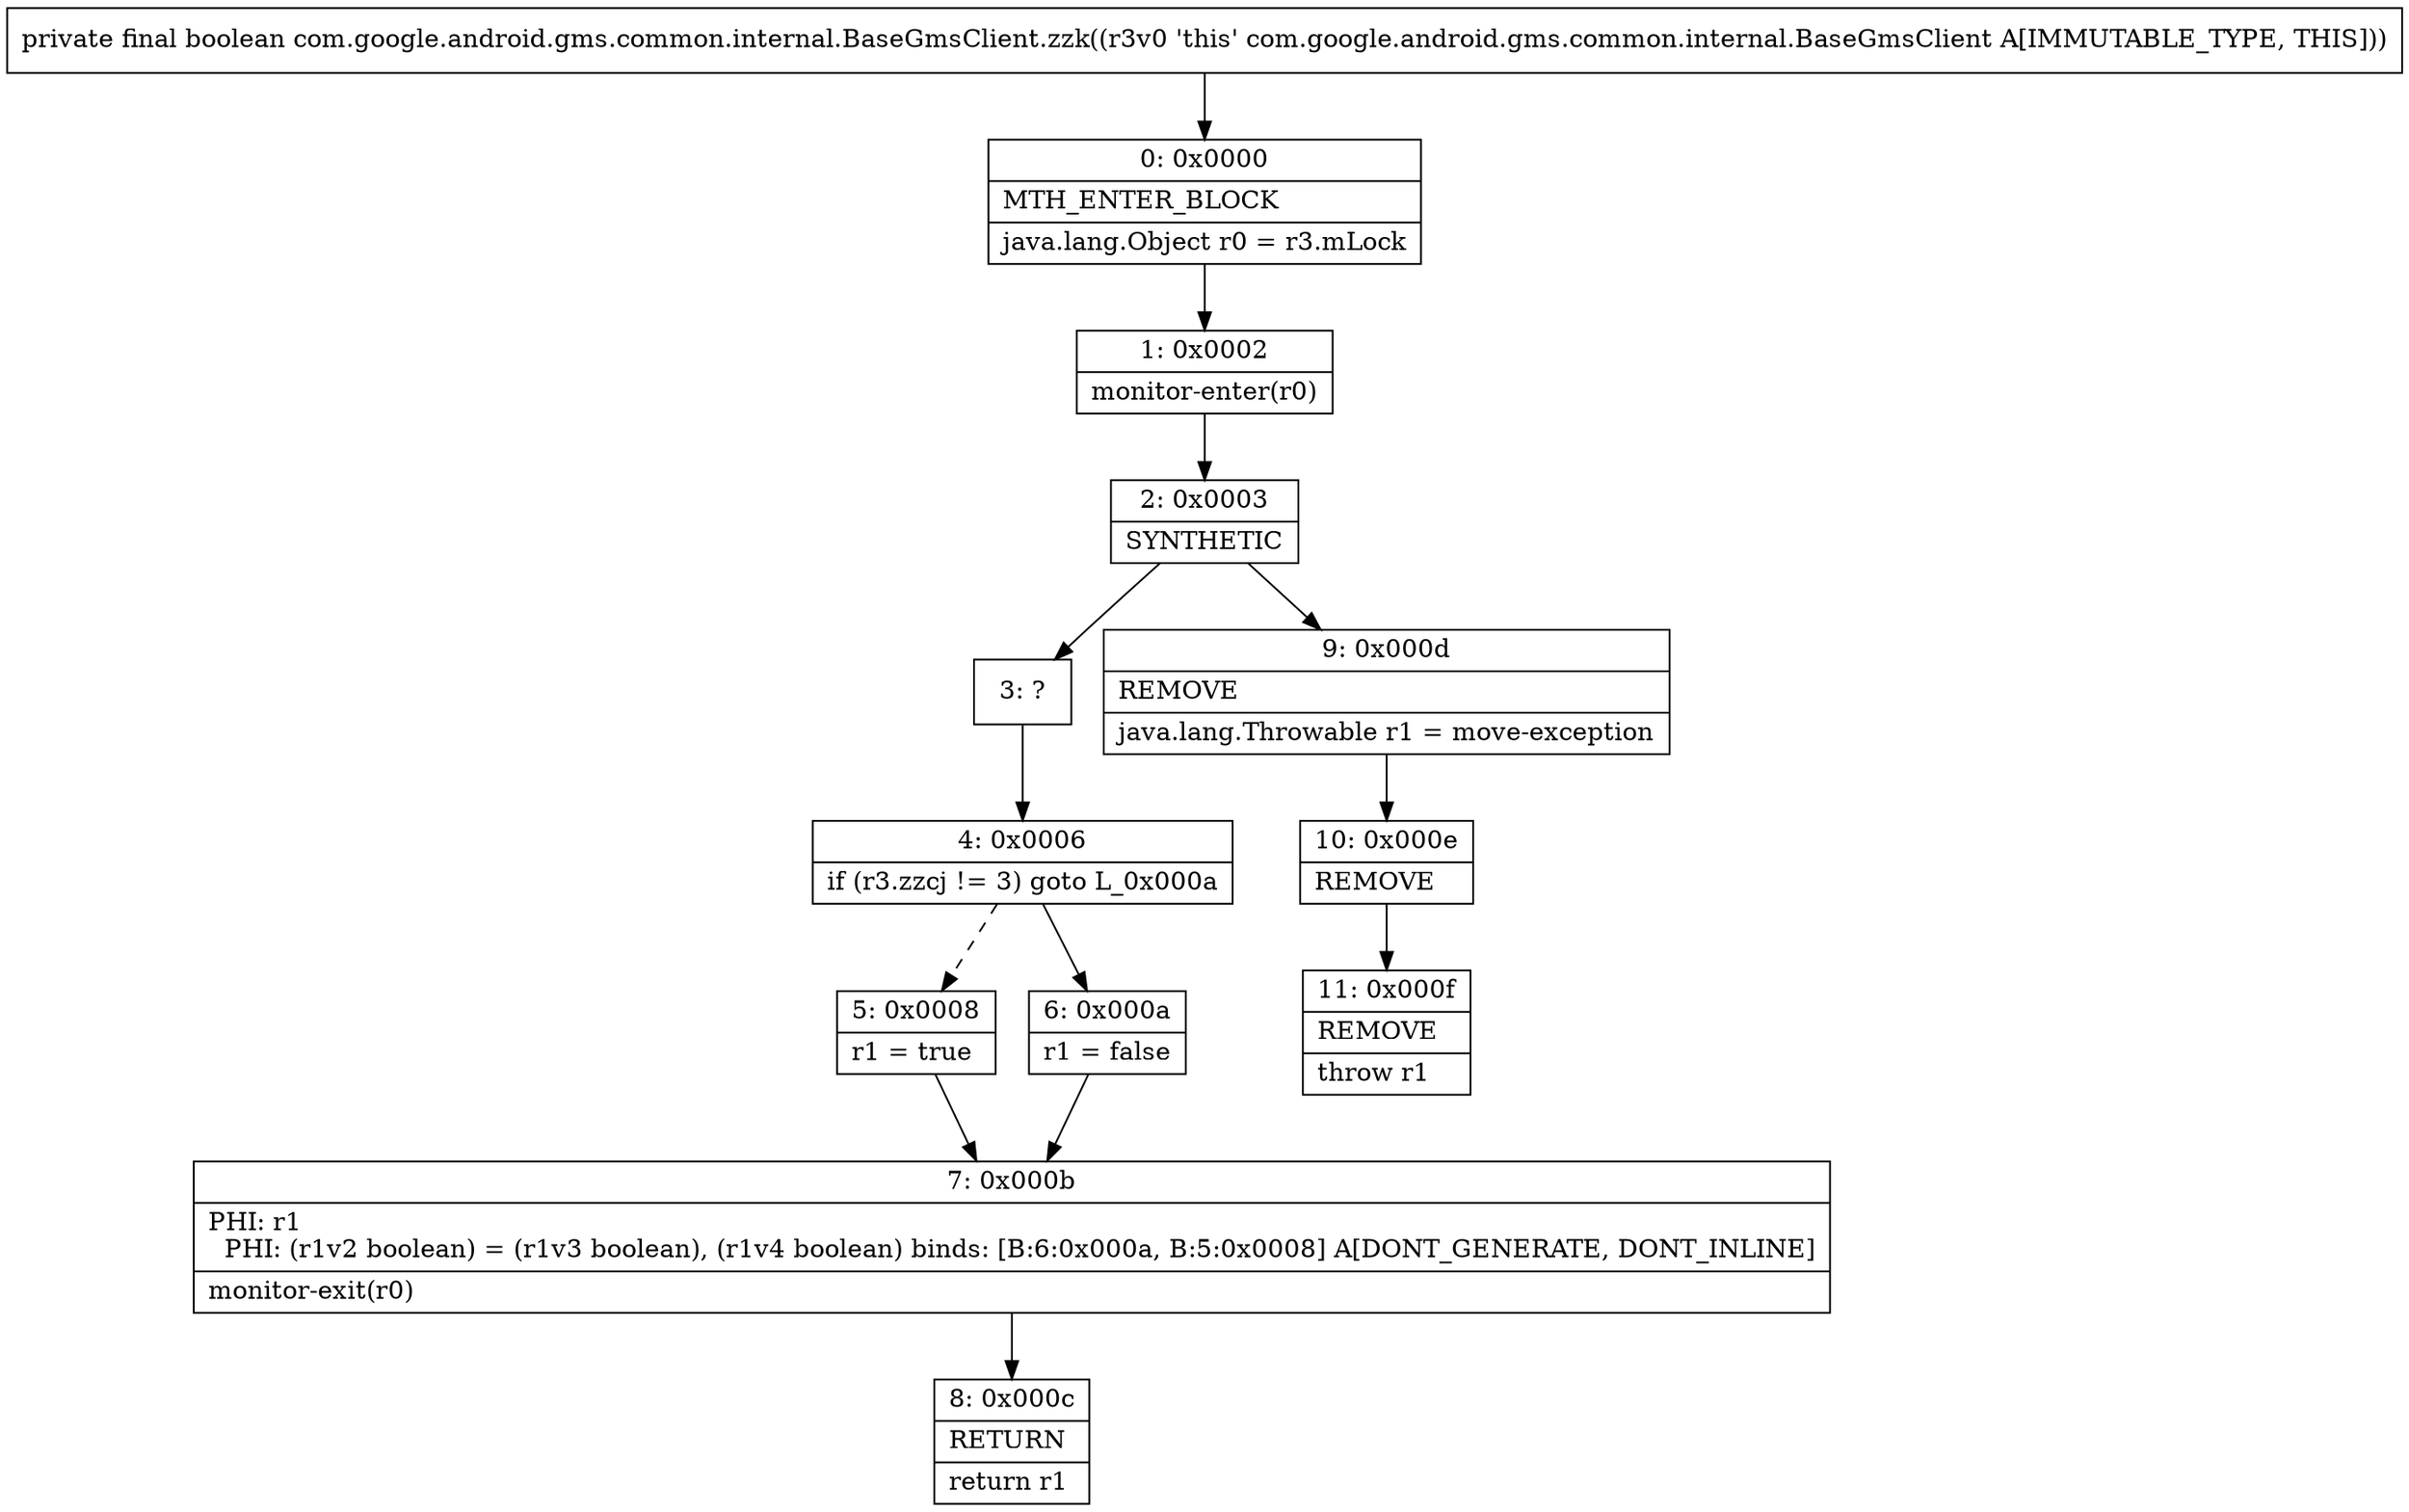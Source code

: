 digraph "CFG forcom.google.android.gms.common.internal.BaseGmsClient.zzk()Z" {
Node_0 [shape=record,label="{0\:\ 0x0000|MTH_ENTER_BLOCK\l|java.lang.Object r0 = r3.mLock\l}"];
Node_1 [shape=record,label="{1\:\ 0x0002|monitor\-enter(r0)\l}"];
Node_2 [shape=record,label="{2\:\ 0x0003|SYNTHETIC\l}"];
Node_3 [shape=record,label="{3\:\ ?}"];
Node_4 [shape=record,label="{4\:\ 0x0006|if (r3.zzcj != 3) goto L_0x000a\l}"];
Node_5 [shape=record,label="{5\:\ 0x0008|r1 = true\l}"];
Node_6 [shape=record,label="{6\:\ 0x000a|r1 = false\l}"];
Node_7 [shape=record,label="{7\:\ 0x000b|PHI: r1 \l  PHI: (r1v2 boolean) = (r1v3 boolean), (r1v4 boolean) binds: [B:6:0x000a, B:5:0x0008] A[DONT_GENERATE, DONT_INLINE]\l|monitor\-exit(r0)\l}"];
Node_8 [shape=record,label="{8\:\ 0x000c|RETURN\l|return r1\l}"];
Node_9 [shape=record,label="{9\:\ 0x000d|REMOVE\l|java.lang.Throwable r1 = move\-exception\l}"];
Node_10 [shape=record,label="{10\:\ 0x000e|REMOVE\l}"];
Node_11 [shape=record,label="{11\:\ 0x000f|REMOVE\l|throw r1\l}"];
MethodNode[shape=record,label="{private final boolean com.google.android.gms.common.internal.BaseGmsClient.zzk((r3v0 'this' com.google.android.gms.common.internal.BaseGmsClient A[IMMUTABLE_TYPE, THIS])) }"];
MethodNode -> Node_0;
Node_0 -> Node_1;
Node_1 -> Node_2;
Node_2 -> Node_3;
Node_2 -> Node_9;
Node_3 -> Node_4;
Node_4 -> Node_5[style=dashed];
Node_4 -> Node_6;
Node_5 -> Node_7;
Node_6 -> Node_7;
Node_7 -> Node_8;
Node_9 -> Node_10;
Node_10 -> Node_11;
}

